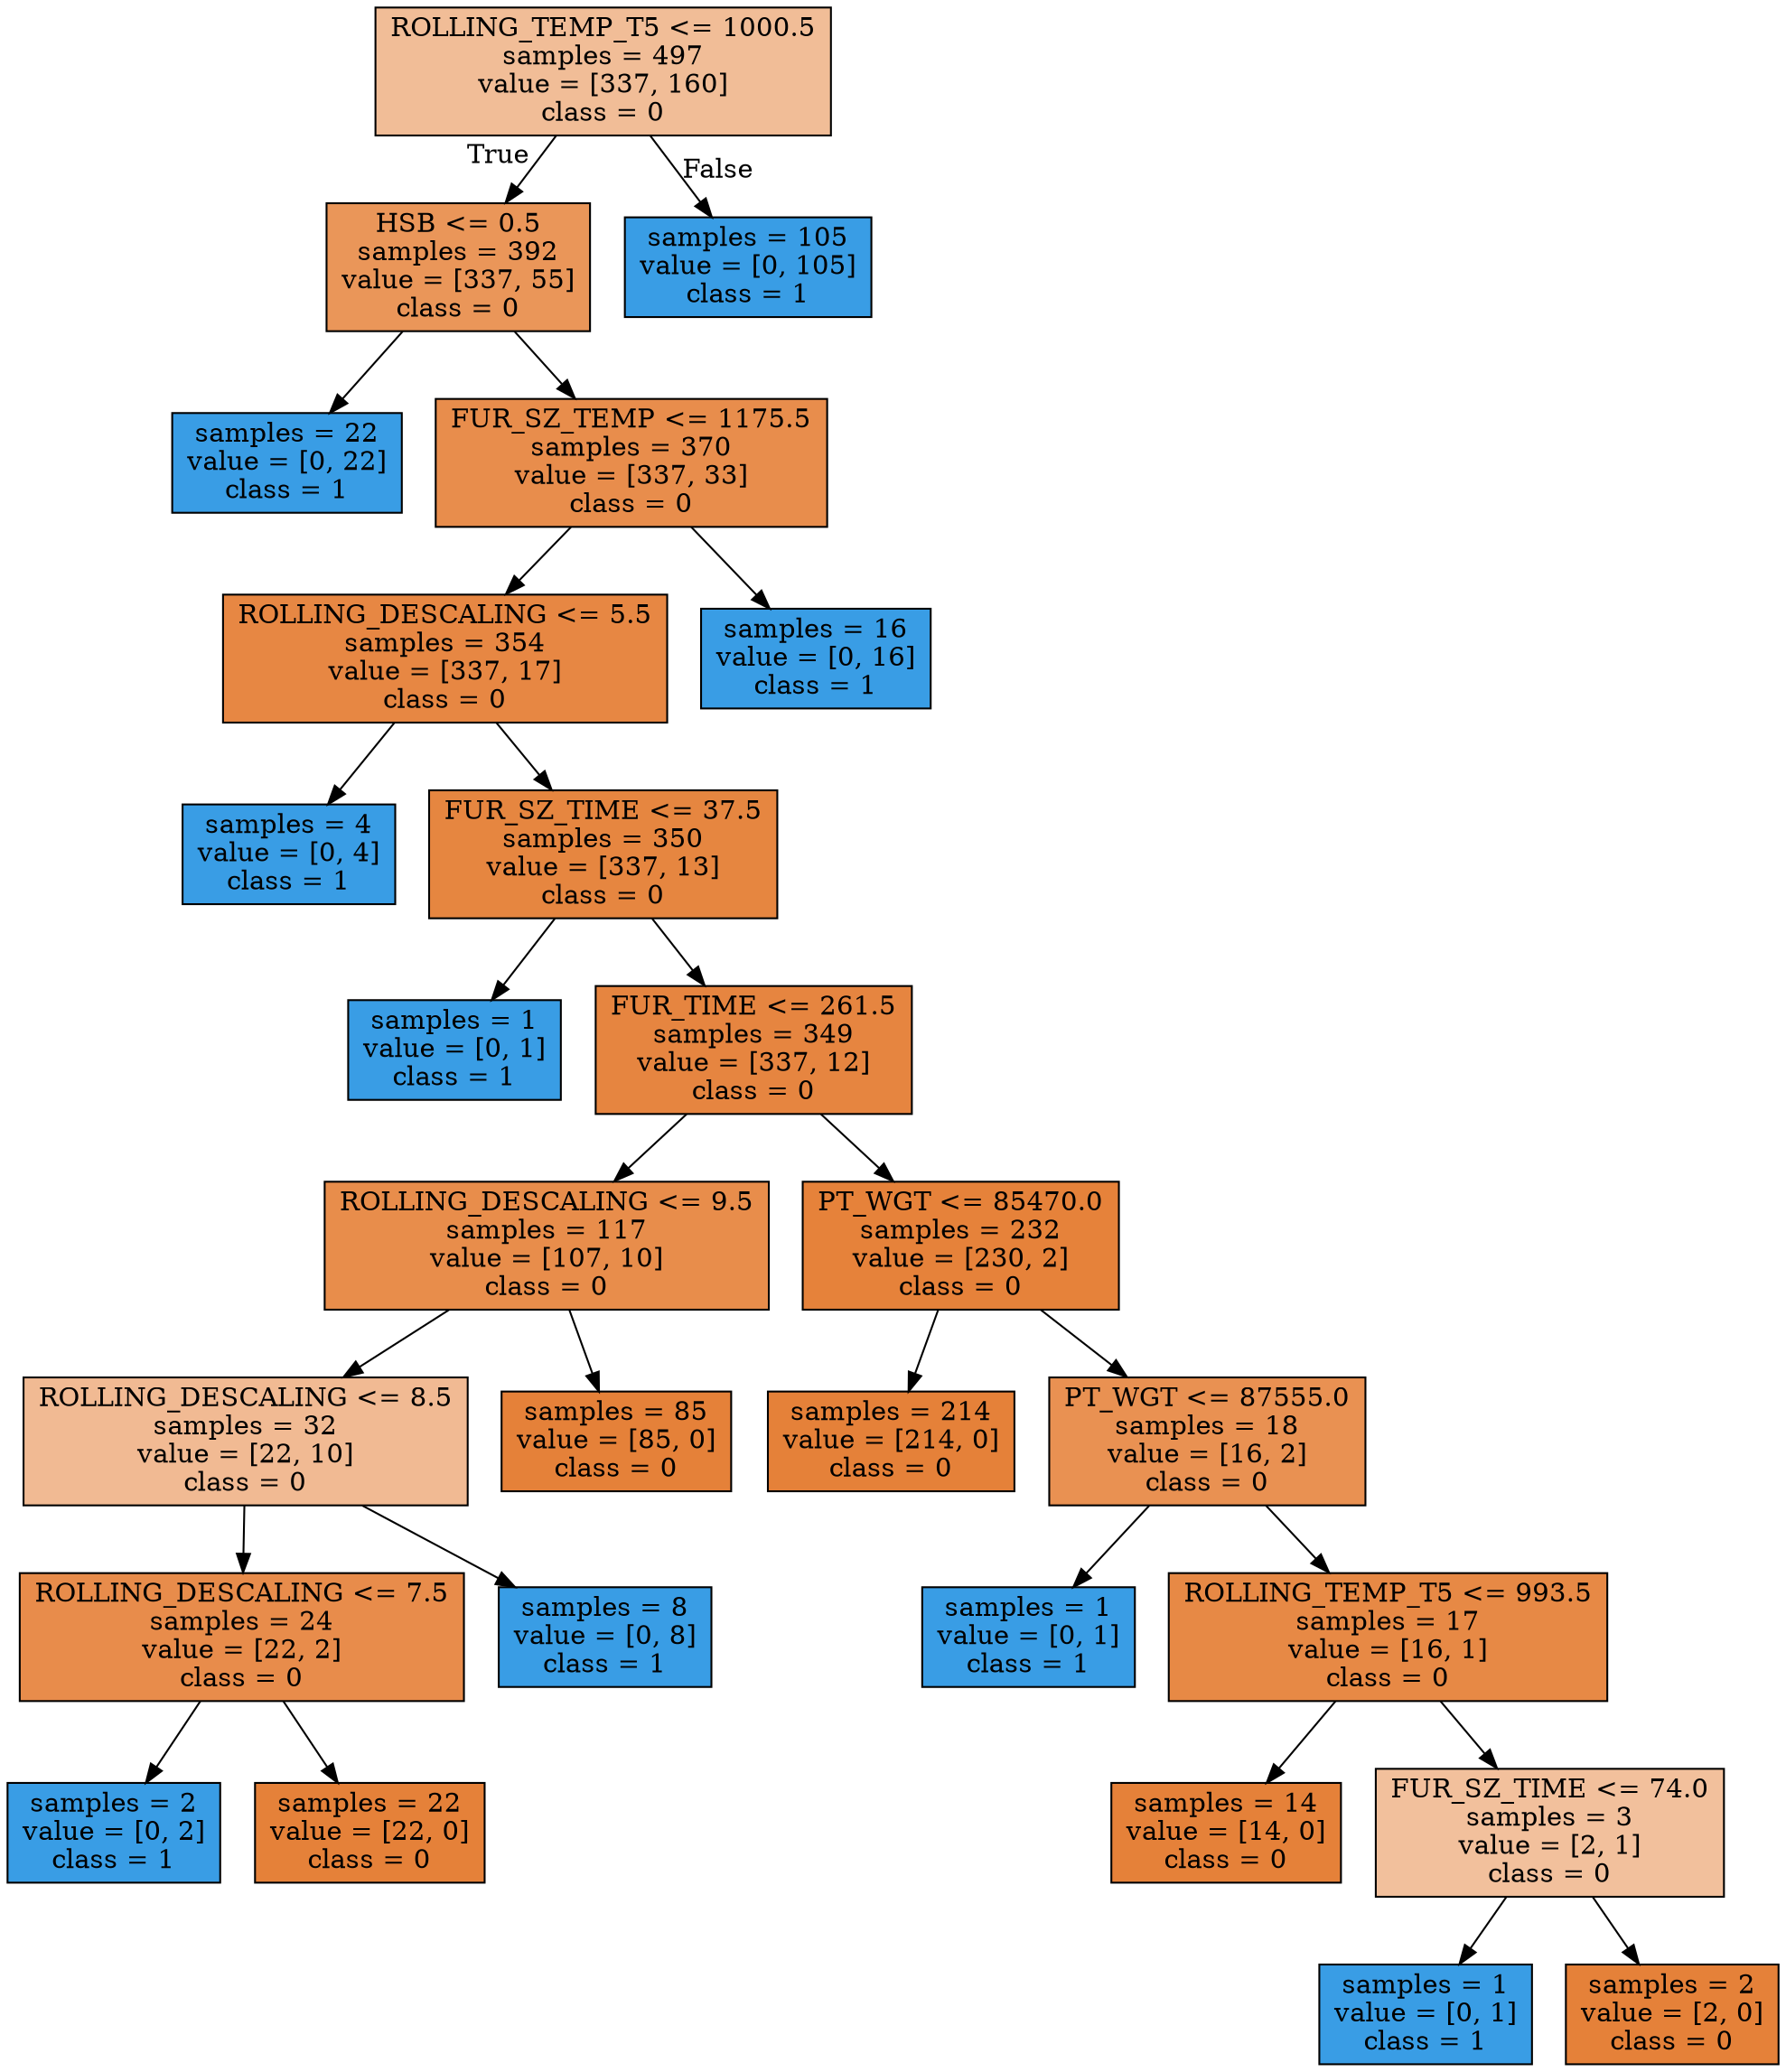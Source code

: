 digraph Tree {
node [shape=box, style="filled", color="black"] ;
0 [label="ROLLING_TEMP_T5 <= 1000.5\nsamples = 497\nvalue = [337, 160]\nclass = 0", fillcolor="#e5813986"] ;
1 [label="HSB <= 0.5\nsamples = 392\nvalue = [337, 55]\nclass = 0", fillcolor="#e58139d5"] ;
0 -> 1 [labeldistance=2.5, labelangle=45, headlabel="True"] ;
2 [label="samples = 22\nvalue = [0, 22]\nclass = 1", fillcolor="#399de5ff"] ;
1 -> 2 ;
3 [label="FUR_SZ_TEMP <= 1175.5\nsamples = 370\nvalue = [337, 33]\nclass = 0", fillcolor="#e58139e6"] ;
1 -> 3 ;
4 [label="ROLLING_DESCALING <= 5.5\nsamples = 354\nvalue = [337, 17]\nclass = 0", fillcolor="#e58139f2"] ;
3 -> 4 ;
5 [label="samples = 4\nvalue = [0, 4]\nclass = 1", fillcolor="#399de5ff"] ;
4 -> 5 ;
6 [label="FUR_SZ_TIME <= 37.5\nsamples = 350\nvalue = [337, 13]\nclass = 0", fillcolor="#e58139f5"] ;
4 -> 6 ;
7 [label="samples = 1\nvalue = [0, 1]\nclass = 1", fillcolor="#399de5ff"] ;
6 -> 7 ;
8 [label="FUR_TIME <= 261.5\nsamples = 349\nvalue = [337, 12]\nclass = 0", fillcolor="#e58139f6"] ;
6 -> 8 ;
9 [label="ROLLING_DESCALING <= 9.5\nsamples = 117\nvalue = [107, 10]\nclass = 0", fillcolor="#e58139e7"] ;
8 -> 9 ;
10 [label="ROLLING_DESCALING <= 8.5\nsamples = 32\nvalue = [22, 10]\nclass = 0", fillcolor="#e581398b"] ;
9 -> 10 ;
11 [label="ROLLING_DESCALING <= 7.5\nsamples = 24\nvalue = [22, 2]\nclass = 0", fillcolor="#e58139e8"] ;
10 -> 11 ;
12 [label="samples = 2\nvalue = [0, 2]\nclass = 1", fillcolor="#399de5ff"] ;
11 -> 12 ;
13 [label="samples = 22\nvalue = [22, 0]\nclass = 0", fillcolor="#e58139ff"] ;
11 -> 13 ;
14 [label="samples = 8\nvalue = [0, 8]\nclass = 1", fillcolor="#399de5ff"] ;
10 -> 14 ;
15 [label="samples = 85\nvalue = [85, 0]\nclass = 0", fillcolor="#e58139ff"] ;
9 -> 15 ;
16 [label="PT_WGT <= 85470.0\nsamples = 232\nvalue = [230, 2]\nclass = 0", fillcolor="#e58139fd"] ;
8 -> 16 ;
17 [label="samples = 214\nvalue = [214, 0]\nclass = 0", fillcolor="#e58139ff"] ;
16 -> 17 ;
18 [label="PT_WGT <= 87555.0\nsamples = 18\nvalue = [16, 2]\nclass = 0", fillcolor="#e58139df"] ;
16 -> 18 ;
19 [label="samples = 1\nvalue = [0, 1]\nclass = 1", fillcolor="#399de5ff"] ;
18 -> 19 ;
20 [label="ROLLING_TEMP_T5 <= 993.5\nsamples = 17\nvalue = [16, 1]\nclass = 0", fillcolor="#e58139ef"] ;
18 -> 20 ;
21 [label="samples = 14\nvalue = [14, 0]\nclass = 0", fillcolor="#e58139ff"] ;
20 -> 21 ;
22 [label="FUR_SZ_TIME <= 74.0\nsamples = 3\nvalue = [2, 1]\nclass = 0", fillcolor="#e581397f"] ;
20 -> 22 ;
23 [label="samples = 1\nvalue = [0, 1]\nclass = 1", fillcolor="#399de5ff"] ;
22 -> 23 ;
24 [label="samples = 2\nvalue = [2, 0]\nclass = 0", fillcolor="#e58139ff"] ;
22 -> 24 ;
25 [label="samples = 16\nvalue = [0, 16]\nclass = 1", fillcolor="#399de5ff"] ;
3 -> 25 ;
26 [label="samples = 105\nvalue = [0, 105]\nclass = 1", fillcolor="#399de5ff"] ;
0 -> 26 [labeldistance=2.5, labelangle=-45, headlabel="False"] ;
}